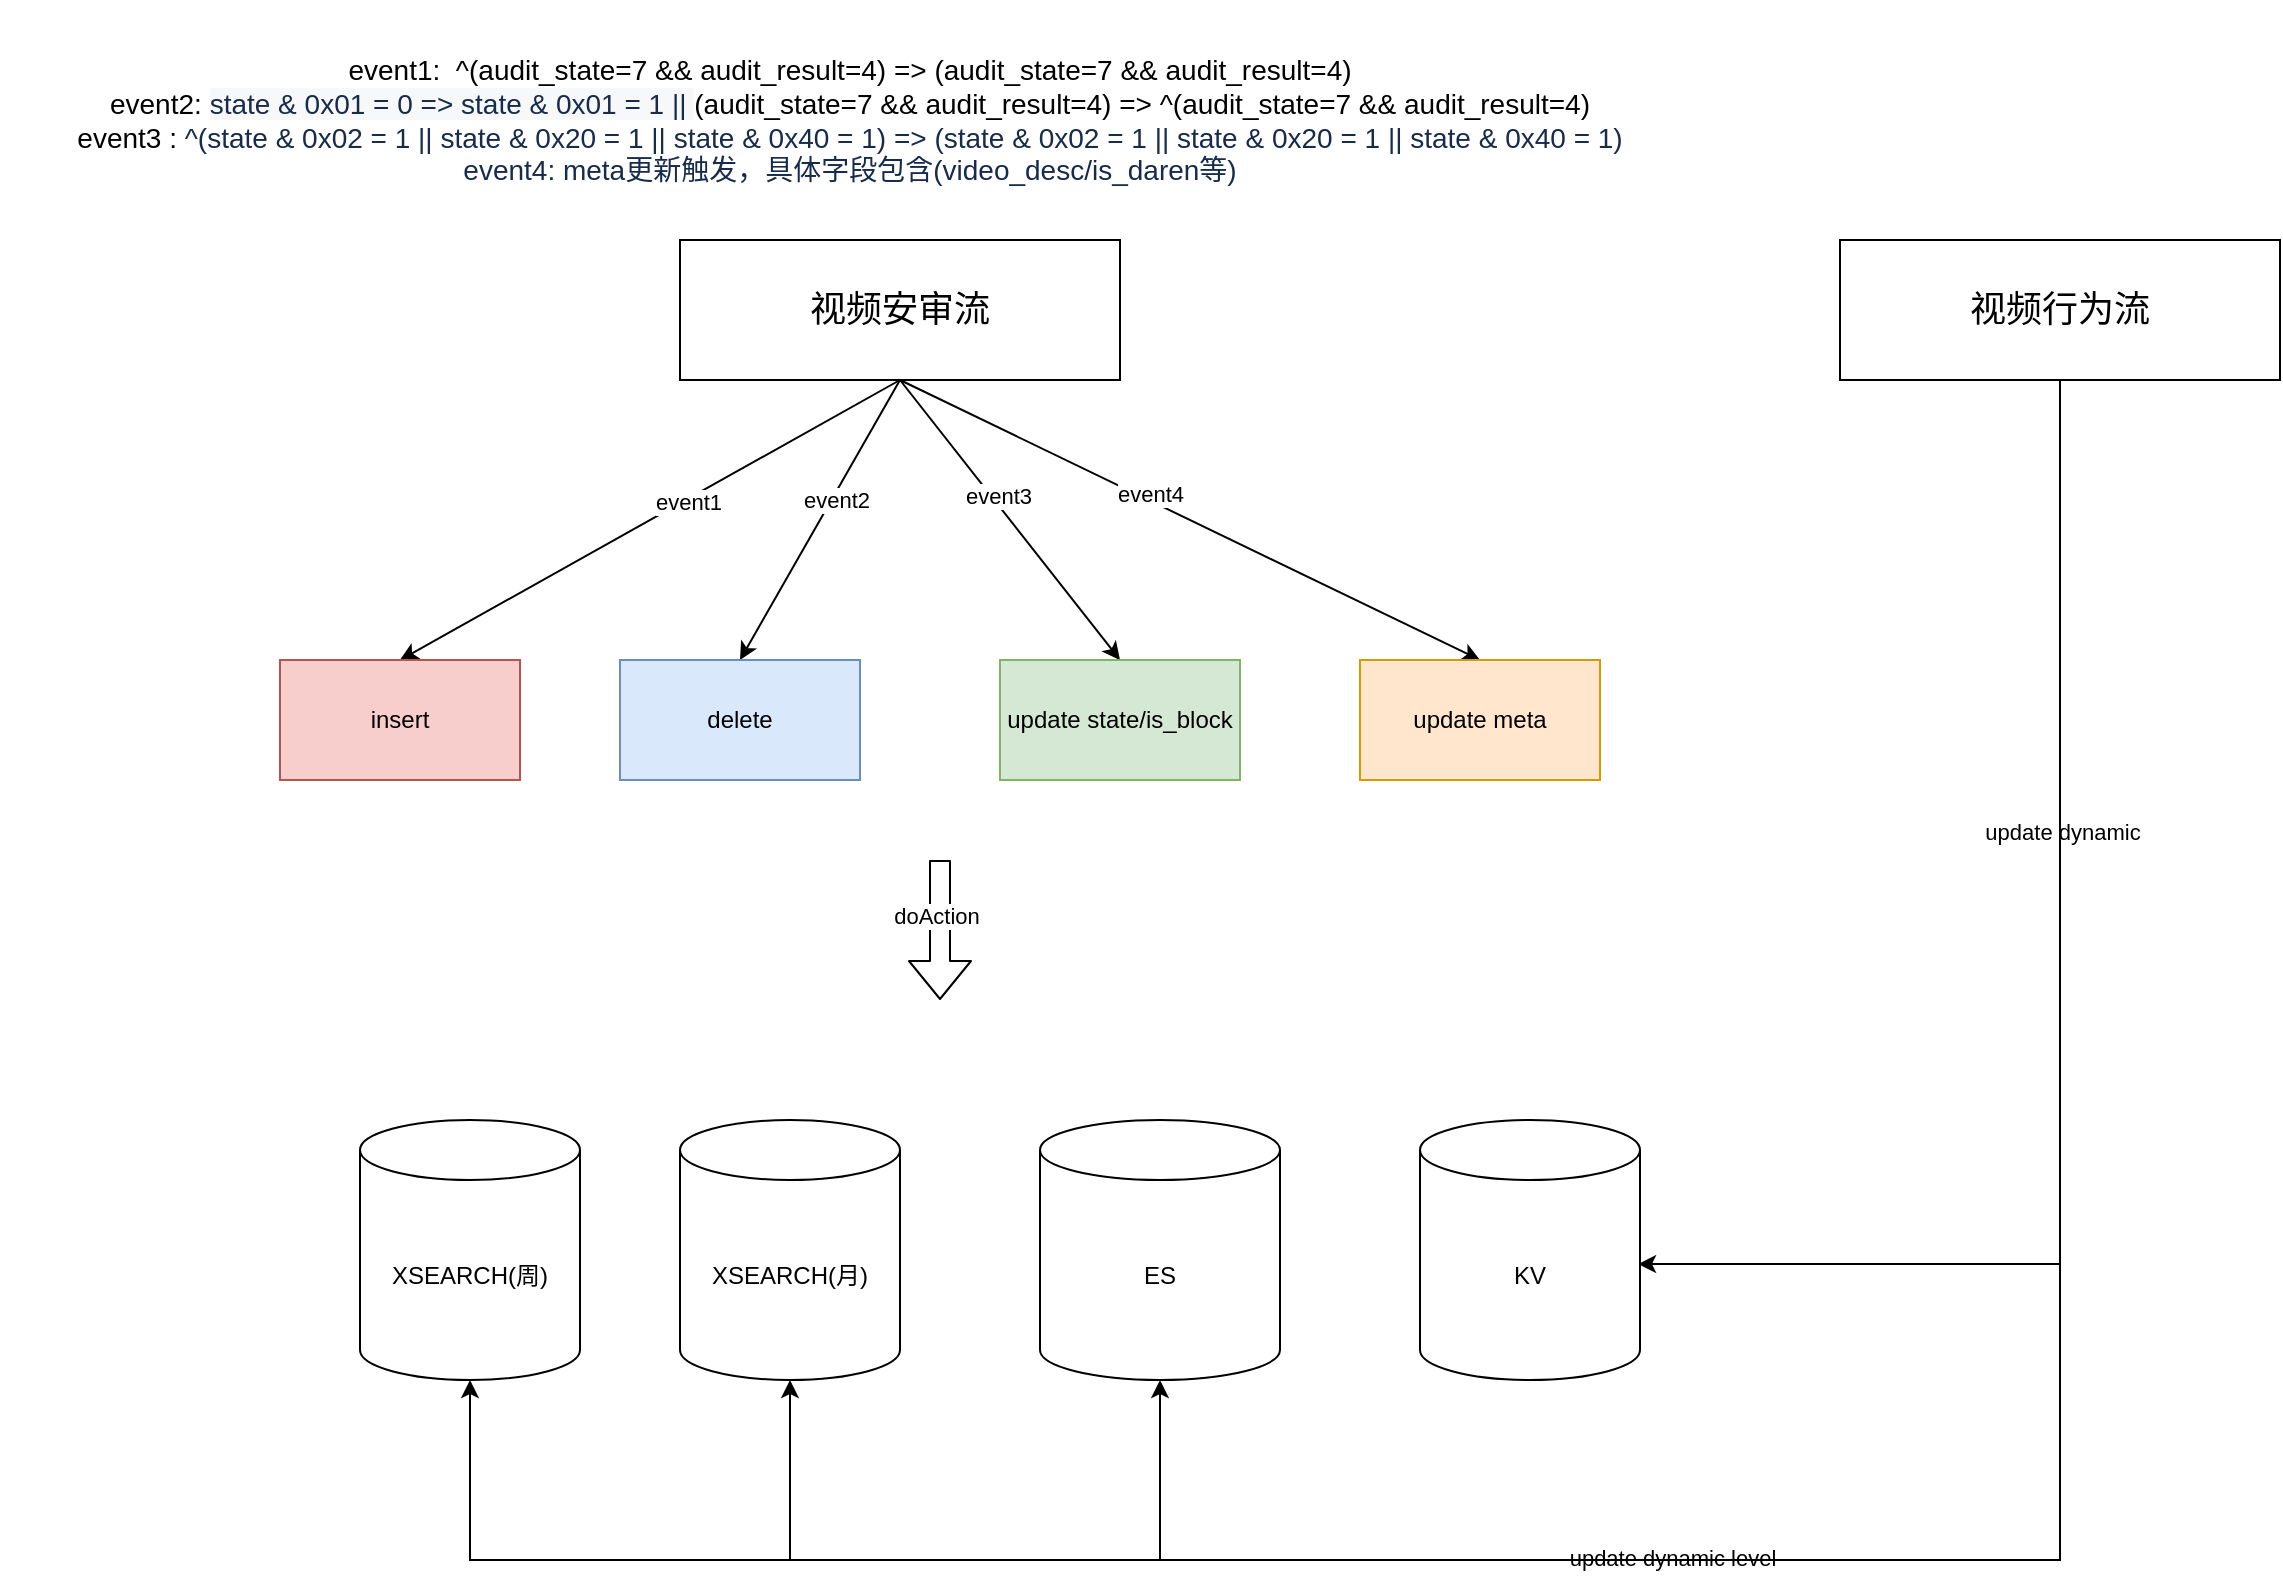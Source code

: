 <mxfile version="14.0.1" type="github">
  <diagram id="_KGdLCxIYCKf-Vqc58f2" name="Page-1">
    <mxGraphModel dx="2085" dy="2012" grid="1" gridSize="10" guides="1" tooltips="1" connect="1" arrows="1" fold="1" page="1" pageScale="1" pageWidth="827" pageHeight="1169" math="0" shadow="0">
      <root>
        <mxCell id="0" />
        <mxCell id="1" parent="0" />
        <mxCell id="E1HCFxRwRJt3zf8EPV6W-1" value="&lt;font style=&quot;font-size: 18px&quot;&gt;视频安审流&lt;/font&gt;" style="rounded=0;whiteSpace=wrap;html=1;" vertex="1" parent="1">
          <mxGeometry x="80" y="110" width="220" height="70" as="geometry" />
        </mxCell>
        <mxCell id="E1HCFxRwRJt3zf8EPV6W-45" value="" style="edgeStyle=orthogonalEdgeStyle;rounded=0;orthogonalLoop=1;jettySize=auto;html=1;entryX=0.991;entryY=0.554;entryDx=0;entryDy=0;entryPerimeter=0;exitX=0.5;exitY=1;exitDx=0;exitDy=0;" edge="1" parent="1" source="E1HCFxRwRJt3zf8EPV6W-2" target="E1HCFxRwRJt3zf8EPV6W-14">
          <mxGeometry relative="1" as="geometry">
            <mxPoint x="767" y="640" as="targetPoint" />
            <Array as="points">
              <mxPoint x="770" y="622" />
            </Array>
          </mxGeometry>
        </mxCell>
        <mxCell id="E1HCFxRwRJt3zf8EPV6W-46" value="update dynamic" style="edgeLabel;html=1;align=center;verticalAlign=middle;resizable=0;points=[];" vertex="1" connectable="0" parent="E1HCFxRwRJt3zf8EPV6W-45">
          <mxGeometry x="-0.309" y="1" relative="1" as="geometry">
            <mxPoint as="offset" />
          </mxGeometry>
        </mxCell>
        <mxCell id="E1HCFxRwRJt3zf8EPV6W-2" value="&lt;font style=&quot;font-size: 18px&quot;&gt;视频行为流&lt;/font&gt;" style="rounded=0;whiteSpace=wrap;html=1;" vertex="1" parent="1">
          <mxGeometry x="660" y="110" width="220" height="70" as="geometry" />
        </mxCell>
        <mxCell id="E1HCFxRwRJt3zf8EPV6W-3" value="" style="endArrow=classic;html=1;exitX=0.5;exitY=1;exitDx=0;exitDy=0;entryX=0.5;entryY=0;entryDx=0;entryDy=0;" edge="1" parent="1" source="E1HCFxRwRJt3zf8EPV6W-1" target="E1HCFxRwRJt3zf8EPV6W-15">
          <mxGeometry width="50" height="50" relative="1" as="geometry">
            <mxPoint x="390" y="450" as="sourcePoint" />
            <mxPoint y="330" as="targetPoint" />
          </mxGeometry>
        </mxCell>
        <mxCell id="E1HCFxRwRJt3zf8EPV6W-4" value="event1" style="edgeLabel;html=1;align=center;verticalAlign=middle;resizable=0;points=[];" vertex="1" connectable="0" parent="E1HCFxRwRJt3zf8EPV6W-3">
          <mxGeometry x="-0.145" y="2" relative="1" as="geometry">
            <mxPoint y="-1" as="offset" />
          </mxGeometry>
        </mxCell>
        <mxCell id="E1HCFxRwRJt3zf8EPV6W-5" value="" style="endArrow=classic;html=1;exitX=0.5;exitY=1;exitDx=0;exitDy=0;entryX=0.5;entryY=0;entryDx=0;entryDy=0;" edge="1" parent="1" source="E1HCFxRwRJt3zf8EPV6W-1" target="E1HCFxRwRJt3zf8EPV6W-24">
          <mxGeometry width="50" height="50" relative="1" as="geometry">
            <mxPoint x="160" y="260" as="sourcePoint" />
            <mxPoint x="110" y="330" as="targetPoint" />
          </mxGeometry>
        </mxCell>
        <mxCell id="E1HCFxRwRJt3zf8EPV6W-6" value="event2" style="edgeLabel;html=1;align=center;verticalAlign=middle;resizable=0;points=[];" vertex="1" connectable="0" parent="E1HCFxRwRJt3zf8EPV6W-5">
          <mxGeometry x="-0.145" y="2" relative="1" as="geometry">
            <mxPoint y="-1" as="offset" />
          </mxGeometry>
        </mxCell>
        <mxCell id="E1HCFxRwRJt3zf8EPV6W-7" value="" style="endArrow=classic;html=1;exitX=0.5;exitY=1;exitDx=0;exitDy=0;entryX=0.5;entryY=0;entryDx=0;entryDy=0;" edge="1" parent="1" source="E1HCFxRwRJt3zf8EPV6W-1" target="E1HCFxRwRJt3zf8EPV6W-33">
          <mxGeometry width="50" height="50" relative="1" as="geometry">
            <mxPoint x="160" y="260" as="sourcePoint" />
            <mxPoint x="230" y="330" as="targetPoint" />
          </mxGeometry>
        </mxCell>
        <mxCell id="E1HCFxRwRJt3zf8EPV6W-8" value="event3" style="edgeLabel;html=1;align=center;verticalAlign=middle;resizable=0;points=[];" vertex="1" connectable="0" parent="E1HCFxRwRJt3zf8EPV6W-7">
          <mxGeometry x="-0.145" y="2" relative="1" as="geometry">
            <mxPoint y="-1" as="offset" />
          </mxGeometry>
        </mxCell>
        <mxCell id="E1HCFxRwRJt3zf8EPV6W-9" value="" style="endArrow=classic;html=1;exitX=0.5;exitY=1;exitDx=0;exitDy=0;entryX=0.5;entryY=0;entryDx=0;entryDy=0;" edge="1" parent="1" source="E1HCFxRwRJt3zf8EPV6W-1" target="E1HCFxRwRJt3zf8EPV6W-36">
          <mxGeometry width="50" height="50" relative="1" as="geometry">
            <mxPoint x="160" y="260" as="sourcePoint" />
            <mxPoint x="560" y="320" as="targetPoint" />
          </mxGeometry>
        </mxCell>
        <mxCell id="E1HCFxRwRJt3zf8EPV6W-10" value="event4" style="edgeLabel;html=1;align=center;verticalAlign=middle;resizable=0;points=[];" vertex="1" connectable="0" parent="E1HCFxRwRJt3zf8EPV6W-9">
          <mxGeometry x="-0.145" y="2" relative="1" as="geometry">
            <mxPoint y="-1" as="offset" />
          </mxGeometry>
        </mxCell>
        <mxCell id="E1HCFxRwRJt3zf8EPV6W-11" value="&lt;font style=&quot;font-size: 14px&quot;&gt;event1:&amp;nbsp; ^(audit_state=7 &amp;amp;&amp;amp; audit_result=4) =&amp;gt; (audit_state=7 &amp;amp;&amp;amp; audit_result=4)&lt;br&gt;event2:&amp;nbsp;&lt;span style=&quot;color: rgb(23 , 43 , 77) ; text-align: left ; background-color: rgb(246 , 248 , 250)&quot;&gt;state &amp;amp; 0x01 = 0 =&amp;gt; state &amp;amp; 0x01 = 1 ||&amp;nbsp;&lt;/span&gt;(audit_state=7 &amp;amp;&amp;amp; audit_result=4) =&amp;gt; ^(audit_state=7 &amp;amp;&amp;amp; audit_result=4)&lt;br&gt;event3 :&amp;nbsp;&lt;span style=&quot;background-color: rgb(255 , 255 , 255) ; color: rgb(23 , 43 , 77) ; font-family: , , &amp;#34;segoe ui&amp;#34; , &amp;#34;roboto&amp;#34; , &amp;#34;oxygen&amp;#34; , &amp;#34;ubuntu&amp;#34; , &amp;#34;fira sans&amp;#34; , &amp;#34;droid sans&amp;#34; , &amp;#34;helvetica neue&amp;#34; , sans-serif ; text-align: left&quot;&gt;^(state &amp;amp; 0x02 = 1 || state &amp;amp; 0x20 = 1 || state &amp;amp; 0x40 = 1) =&amp;gt;&amp;nbsp;&lt;/span&gt;&lt;span style=&quot;background-color: rgb(255 , 255 , 255) ; color: rgb(23 , 43 , 77) ; font-family: , , &amp;#34;segoe ui&amp;#34; , &amp;#34;roboto&amp;#34; , &amp;#34;oxygen&amp;#34; , &amp;#34;ubuntu&amp;#34; , &amp;#34;fira sans&amp;#34; , &amp;#34;droid sans&amp;#34; , &amp;#34;helvetica neue&amp;#34; , sans-serif ; text-align: left&quot;&gt;(state &amp;amp; 0x02 = 1 || state &amp;amp; 0x20 = 1 || state &amp;amp; 0x40 = 1)&lt;br&gt;&lt;/span&gt;&lt;span style=&quot;background-color: rgb(255 , 255 , 255) ; color: rgb(23 , 43 , 77) ; font-family: , , &amp;#34;segoe ui&amp;#34; , &amp;#34;roboto&amp;#34; , &amp;#34;oxygen&amp;#34; , &amp;#34;ubuntu&amp;#34; , &amp;#34;fira sans&amp;#34; , &amp;#34;droid sans&amp;#34; , &amp;#34;helvetica neue&amp;#34; , sans-serif ; text-align: left&quot;&gt;event4: meta更新触发，具体字段包含(video_desc/is_daren等)&lt;br&gt;&lt;/span&gt;&lt;/font&gt;" style="text;html=1;strokeColor=none;fillColor=none;align=center;verticalAlign=middle;whiteSpace=wrap;rounded=0;" vertex="1" parent="1">
          <mxGeometry x="-260" y="-10" width="850" height="120" as="geometry" />
        </mxCell>
        <mxCell id="E1HCFxRwRJt3zf8EPV6W-12" value="XSEARCH(周)" style="shape=cylinder3;whiteSpace=wrap;html=1;boundedLbl=1;backgroundOutline=1;size=15;" vertex="1" parent="1">
          <mxGeometry x="-80" y="550" width="110" height="130" as="geometry" />
        </mxCell>
        <mxCell id="E1HCFxRwRJt3zf8EPV6W-13" value="ES" style="shape=cylinder3;whiteSpace=wrap;html=1;boundedLbl=1;backgroundOutline=1;size=15;" vertex="1" parent="1">
          <mxGeometry x="260" y="550" width="120" height="130" as="geometry" />
        </mxCell>
        <mxCell id="E1HCFxRwRJt3zf8EPV6W-14" value="KV" style="shape=cylinder3;whiteSpace=wrap;html=1;boundedLbl=1;backgroundOutline=1;size=15;" vertex="1" parent="1">
          <mxGeometry x="450" y="550" width="110" height="130" as="geometry" />
        </mxCell>
        <mxCell id="E1HCFxRwRJt3zf8EPV6W-15" value="insert" style="rounded=0;whiteSpace=wrap;html=1;fillColor=#f8cecc;strokeColor=#b85450;" vertex="1" parent="1">
          <mxGeometry x="-120" y="320" width="120" height="60" as="geometry" />
        </mxCell>
        <mxCell id="E1HCFxRwRJt3zf8EPV6W-23" value="XSEARCH(月)" style="shape=cylinder3;whiteSpace=wrap;html=1;boundedLbl=1;backgroundOutline=1;size=15;" vertex="1" parent="1">
          <mxGeometry x="80" y="550" width="110" height="130" as="geometry" />
        </mxCell>
        <mxCell id="E1HCFxRwRJt3zf8EPV6W-24" value="delete" style="rounded=0;whiteSpace=wrap;html=1;fillColor=#dae8fc;strokeColor=#6c8ebf;" vertex="1" parent="1">
          <mxGeometry x="50" y="320" width="120" height="60" as="geometry" />
        </mxCell>
        <mxCell id="E1HCFxRwRJt3zf8EPV6W-33" value="update state/is_block" style="rounded=0;whiteSpace=wrap;html=1;fillColor=#d5e8d4;strokeColor=#82b366;" vertex="1" parent="1">
          <mxGeometry x="240" y="320" width="120" height="60" as="geometry" />
        </mxCell>
        <mxCell id="E1HCFxRwRJt3zf8EPV6W-36" value="update meta" style="rounded=0;whiteSpace=wrap;html=1;fillColor=#ffe6cc;strokeColor=#d79b00;" vertex="1" parent="1">
          <mxGeometry x="420" y="320" width="120" height="60" as="geometry" />
        </mxCell>
        <mxCell id="E1HCFxRwRJt3zf8EPV6W-42" value="" style="shape=flexArrow;endArrow=classic;html=1;" edge="1" parent="1">
          <mxGeometry width="50" height="50" relative="1" as="geometry">
            <mxPoint x="210" y="420" as="sourcePoint" />
            <mxPoint x="210" y="490" as="targetPoint" />
          </mxGeometry>
        </mxCell>
        <mxCell id="E1HCFxRwRJt3zf8EPV6W-43" value="doAction" style="edgeLabel;html=1;align=center;verticalAlign=middle;resizable=0;points=[];" vertex="1" connectable="0" parent="E1HCFxRwRJt3zf8EPV6W-42">
          <mxGeometry x="-0.2" y="-2" relative="1" as="geometry">
            <mxPoint as="offset" />
          </mxGeometry>
        </mxCell>
        <mxCell id="E1HCFxRwRJt3zf8EPV6W-50" value="" style="edgeStyle=orthogonalEdgeStyle;rounded=0;orthogonalLoop=1;jettySize=auto;html=1;entryX=0.5;entryY=1;entryDx=0;entryDy=0;entryPerimeter=0;exitX=0.5;exitY=1;exitDx=0;exitDy=0;" edge="1" parent="1" source="E1HCFxRwRJt3zf8EPV6W-2" target="E1HCFxRwRJt3zf8EPV6W-13">
          <mxGeometry relative="1" as="geometry">
            <mxPoint x="780" y="190" as="sourcePoint" />
            <mxPoint x="569.01" y="632.02" as="targetPoint" />
            <Array as="points">
              <mxPoint x="770" y="770" />
              <mxPoint x="320" y="770" />
            </Array>
          </mxGeometry>
        </mxCell>
        <mxCell id="E1HCFxRwRJt3zf8EPV6W-52" value="update dynamic level" style="edgeLabel;html=1;align=center;verticalAlign=middle;resizable=0;points=[];" vertex="1" connectable="0" parent="E1HCFxRwRJt3zf8EPV6W-50">
          <mxGeometry x="0.388" y="-1" relative="1" as="geometry">
            <mxPoint as="offset" />
          </mxGeometry>
        </mxCell>
        <mxCell id="E1HCFxRwRJt3zf8EPV6W-53" value="" style="edgeStyle=orthogonalEdgeStyle;rounded=0;orthogonalLoop=1;jettySize=auto;html=1;entryX=0.5;entryY=1;entryDx=0;entryDy=0;entryPerimeter=0;exitX=0.5;exitY=1;exitDx=0;exitDy=0;" edge="1" parent="1" source="E1HCFxRwRJt3zf8EPV6W-2" target="E1HCFxRwRJt3zf8EPV6W-23">
          <mxGeometry relative="1" as="geometry">
            <mxPoint x="780" y="190" as="sourcePoint" />
            <mxPoint x="330" y="690" as="targetPoint" />
            <Array as="points">
              <mxPoint x="770" y="770" />
              <mxPoint x="135" y="770" />
            </Array>
          </mxGeometry>
        </mxCell>
        <mxCell id="E1HCFxRwRJt3zf8EPV6W-55" value="" style="edgeStyle=orthogonalEdgeStyle;rounded=0;orthogonalLoop=1;jettySize=auto;html=1;entryX=0.5;entryY=1;entryDx=0;entryDy=0;entryPerimeter=0;exitX=0.5;exitY=1;exitDx=0;exitDy=0;" edge="1" parent="1" source="E1HCFxRwRJt3zf8EPV6W-2" target="E1HCFxRwRJt3zf8EPV6W-12">
          <mxGeometry relative="1" as="geometry">
            <mxPoint x="790" y="200" as="sourcePoint" />
            <mxPoint x="145" y="690" as="targetPoint" />
            <Array as="points">
              <mxPoint x="770" y="770" />
              <mxPoint x="-25" y="770" />
            </Array>
          </mxGeometry>
        </mxCell>
      </root>
    </mxGraphModel>
  </diagram>
</mxfile>
